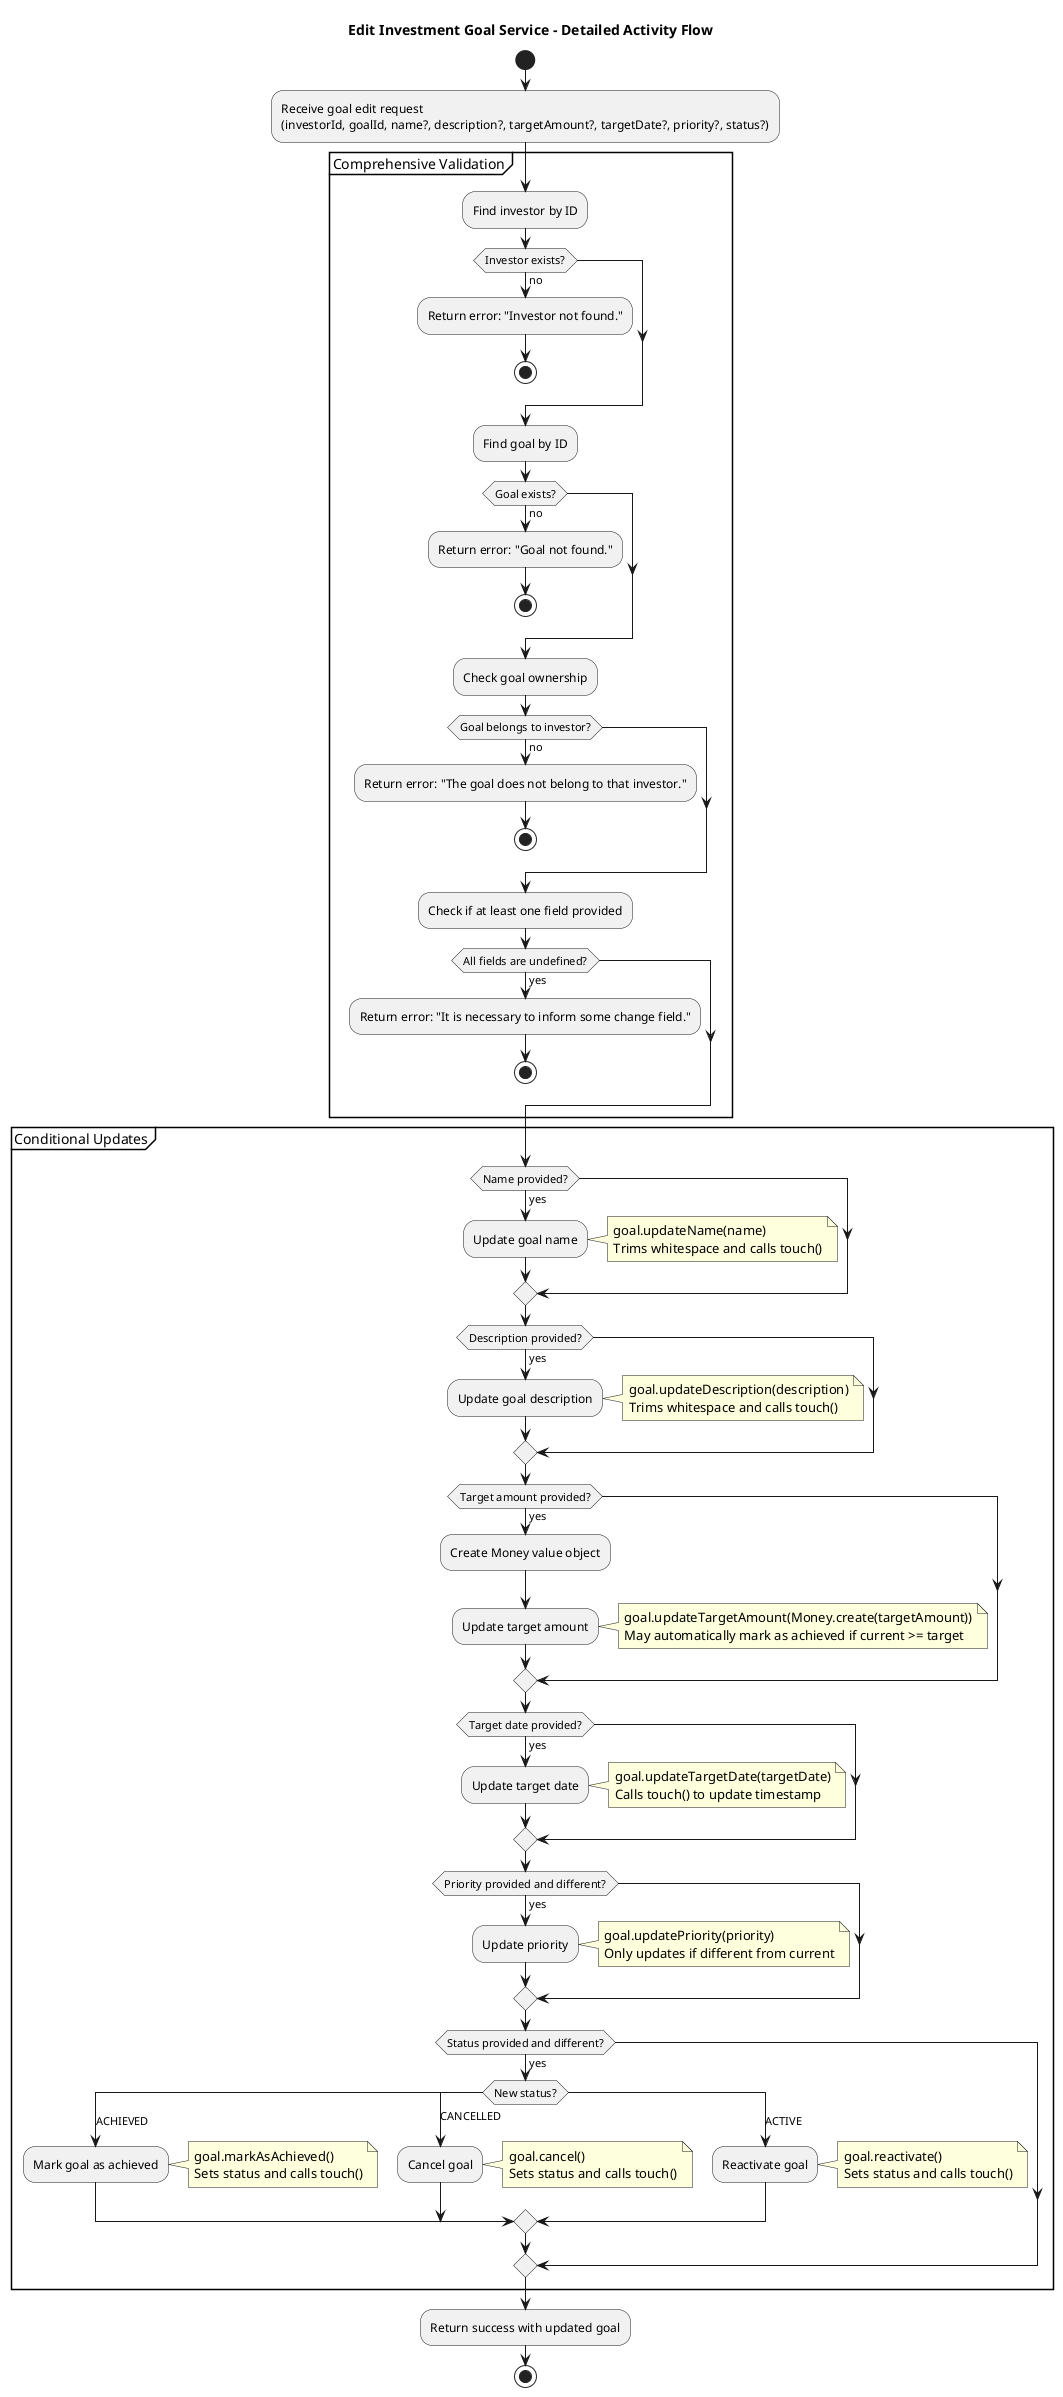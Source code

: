 @startuml Edit Investment Goal Service
title Edit Investment Goal Service - Detailed Activity Flow

start

:Receive goal edit request\n(investorId, goalId, name?, description?, targetAmount?, targetDate?, priority?, status?);

partition "Comprehensive Validation" {
  :Find investor by ID;
  if (Investor exists?) then (no)
    :Return error: "Investor not found.";
    stop
  endif
  
  :Find goal by ID;
  if (Goal exists?) then (no)
    :Return error: "Goal not found.";
    stop
  endif
  
  :Check goal ownership;
  if (Goal belongs to investor?) then (no)
    :Return error: "The goal does not belong to that investor.";
    stop
  endif
  
  :Check if at least one field provided;
  if (All fields are undefined?) then (yes)
    :Return error: "It is necessary to inform some change field.";
    stop
  endif
}

partition "Conditional Updates" {
  if (Name provided?) then (yes)
    :Update goal name;
    note right
      goal.updateName(name)
      Trims whitespace and calls touch()
    end note
  endif
  
  if (Description provided?) then (yes)
    :Update goal description;
    note right
      goal.updateDescription(description)
      Trims whitespace and calls touch()
    end note
  endif
  
  if (Target amount provided?) then (yes)
    :Create Money value object;
    :Update target amount;
    note right
      goal.updateTargetAmount(Money.create(targetAmount))
      May automatically mark as achieved if current >= target
    end note
  endif
  
  if (Target date provided?) then (yes)
    :Update target date;
    note right
      goal.updateTargetDate(targetDate)
      Calls touch() to update timestamp
    end note
  endif
  
  if (Priority provided and different?) then (yes)
    :Update priority;
    note right
      goal.updatePriority(priority)
      Only updates if different from current
    end note
  endif
  
  if (Status provided and different?) then (yes)
    switch (New status?)
    case (ACHIEVED)
      :Mark goal as achieved;
      note right
        goal.markAsAchieved()
        Sets status and calls touch()
      end note
    case (CANCELLED)
      :Cancel goal;
      note right
        goal.cancel()
        Sets status and calls touch()
      end note
    case (ACTIVE)
      :Reactivate goal;
      note right
        goal.reactivate()
        Sets status and calls touch()
      end note
    endswitch
  endif
}

:Return success with updated goal;

stop
@enduml